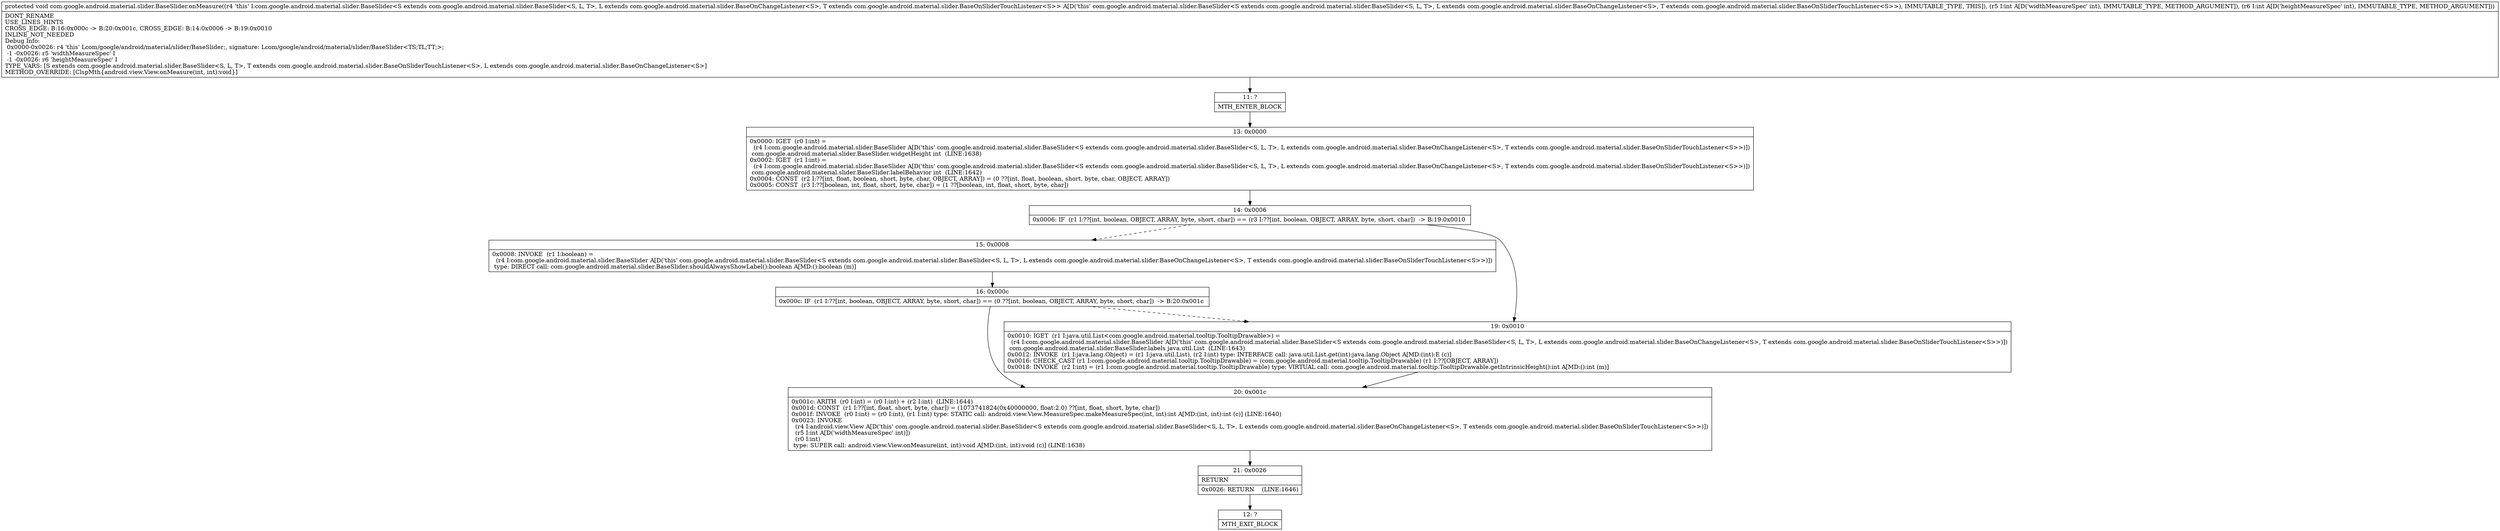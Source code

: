 digraph "CFG forcom.google.android.material.slider.BaseSlider.onMeasure(II)V" {
Node_11 [shape=record,label="{11\:\ ?|MTH_ENTER_BLOCK\l}"];
Node_13 [shape=record,label="{13\:\ 0x0000|0x0000: IGET  (r0 I:int) = \l  (r4 I:com.google.android.material.slider.BaseSlider A[D('this' com.google.android.material.slider.BaseSlider\<S extends com.google.android.material.slider.BaseSlider\<S, L, T\>, L extends com.google.android.material.slider.BaseOnChangeListener\<S\>, T extends com.google.android.material.slider.BaseOnSliderTouchListener\<S\>\>)])\l com.google.android.material.slider.BaseSlider.widgetHeight int  (LINE:1638)\l0x0002: IGET  (r1 I:int) = \l  (r4 I:com.google.android.material.slider.BaseSlider A[D('this' com.google.android.material.slider.BaseSlider\<S extends com.google.android.material.slider.BaseSlider\<S, L, T\>, L extends com.google.android.material.slider.BaseOnChangeListener\<S\>, T extends com.google.android.material.slider.BaseOnSliderTouchListener\<S\>\>)])\l com.google.android.material.slider.BaseSlider.labelBehavior int  (LINE:1642)\l0x0004: CONST  (r2 I:??[int, float, boolean, short, byte, char, OBJECT, ARRAY]) = (0 ??[int, float, boolean, short, byte, char, OBJECT, ARRAY]) \l0x0005: CONST  (r3 I:??[boolean, int, float, short, byte, char]) = (1 ??[boolean, int, float, short, byte, char]) \l}"];
Node_14 [shape=record,label="{14\:\ 0x0006|0x0006: IF  (r1 I:??[int, boolean, OBJECT, ARRAY, byte, short, char]) == (r3 I:??[int, boolean, OBJECT, ARRAY, byte, short, char])  \-\> B:19:0x0010 \l}"];
Node_15 [shape=record,label="{15\:\ 0x0008|0x0008: INVOKE  (r1 I:boolean) = \l  (r4 I:com.google.android.material.slider.BaseSlider A[D('this' com.google.android.material.slider.BaseSlider\<S extends com.google.android.material.slider.BaseSlider\<S, L, T\>, L extends com.google.android.material.slider.BaseOnChangeListener\<S\>, T extends com.google.android.material.slider.BaseOnSliderTouchListener\<S\>\>)])\l type: DIRECT call: com.google.android.material.slider.BaseSlider.shouldAlwaysShowLabel():boolean A[MD:():boolean (m)]\l}"];
Node_16 [shape=record,label="{16\:\ 0x000c|0x000c: IF  (r1 I:??[int, boolean, OBJECT, ARRAY, byte, short, char]) == (0 ??[int, boolean, OBJECT, ARRAY, byte, short, char])  \-\> B:20:0x001c \l}"];
Node_20 [shape=record,label="{20\:\ 0x001c|0x001c: ARITH  (r0 I:int) = (r0 I:int) + (r2 I:int)  (LINE:1644)\l0x001d: CONST  (r1 I:??[int, float, short, byte, char]) = (1073741824(0x40000000, float:2.0) ??[int, float, short, byte, char]) \l0x001f: INVOKE  (r0 I:int) = (r0 I:int), (r1 I:int) type: STATIC call: android.view.View.MeasureSpec.makeMeasureSpec(int, int):int A[MD:(int, int):int (c)] (LINE:1640)\l0x0023: INVOKE  \l  (r4 I:android.view.View A[D('this' com.google.android.material.slider.BaseSlider\<S extends com.google.android.material.slider.BaseSlider\<S, L, T\>, L extends com.google.android.material.slider.BaseOnChangeListener\<S\>, T extends com.google.android.material.slider.BaseOnSliderTouchListener\<S\>\>)])\l  (r5 I:int A[D('widthMeasureSpec' int)])\l  (r0 I:int)\l type: SUPER call: android.view.View.onMeasure(int, int):void A[MD:(int, int):void (c)] (LINE:1638)\l}"];
Node_21 [shape=record,label="{21\:\ 0x0026|RETURN\l|0x0026: RETURN    (LINE:1646)\l}"];
Node_12 [shape=record,label="{12\:\ ?|MTH_EXIT_BLOCK\l}"];
Node_19 [shape=record,label="{19\:\ 0x0010|0x0010: IGET  (r1 I:java.util.List\<com.google.android.material.tooltip.TooltipDrawable\>) = \l  (r4 I:com.google.android.material.slider.BaseSlider A[D('this' com.google.android.material.slider.BaseSlider\<S extends com.google.android.material.slider.BaseSlider\<S, L, T\>, L extends com.google.android.material.slider.BaseOnChangeListener\<S\>, T extends com.google.android.material.slider.BaseOnSliderTouchListener\<S\>\>)])\l com.google.android.material.slider.BaseSlider.labels java.util.List  (LINE:1643)\l0x0012: INVOKE  (r1 I:java.lang.Object) = (r1 I:java.util.List), (r2 I:int) type: INTERFACE call: java.util.List.get(int):java.lang.Object A[MD:(int):E (c)]\l0x0016: CHECK_CAST (r1 I:com.google.android.material.tooltip.TooltipDrawable) = (com.google.android.material.tooltip.TooltipDrawable) (r1 I:??[OBJECT, ARRAY]) \l0x0018: INVOKE  (r2 I:int) = (r1 I:com.google.android.material.tooltip.TooltipDrawable) type: VIRTUAL call: com.google.android.material.tooltip.TooltipDrawable.getIntrinsicHeight():int A[MD:():int (m)]\l}"];
MethodNode[shape=record,label="{protected void com.google.android.material.slider.BaseSlider.onMeasure((r4 'this' I:com.google.android.material.slider.BaseSlider\<S extends com.google.android.material.slider.BaseSlider\<S, L, T\>, L extends com.google.android.material.slider.BaseOnChangeListener\<S\>, T extends com.google.android.material.slider.BaseOnSliderTouchListener\<S\>\> A[D('this' com.google.android.material.slider.BaseSlider\<S extends com.google.android.material.slider.BaseSlider\<S, L, T\>, L extends com.google.android.material.slider.BaseOnChangeListener\<S\>, T extends com.google.android.material.slider.BaseOnSliderTouchListener\<S\>\>), IMMUTABLE_TYPE, THIS]), (r5 I:int A[D('widthMeasureSpec' int), IMMUTABLE_TYPE, METHOD_ARGUMENT]), (r6 I:int A[D('heightMeasureSpec' int), IMMUTABLE_TYPE, METHOD_ARGUMENT]))  | DONT_RENAME\lUSE_LINES_HINTS\lCROSS_EDGE: B:16:0x000c \-\> B:20:0x001c, CROSS_EDGE: B:14:0x0006 \-\> B:19:0x0010\lINLINE_NOT_NEEDED\lDebug Info:\l  0x0000\-0x0026: r4 'this' Lcom\/google\/android\/material\/slider\/BaseSlider;, signature: Lcom\/google\/android\/material\/slider\/BaseSlider\<TS;TL;TT;\>;\l  \-1 \-0x0026: r5 'widthMeasureSpec' I\l  \-1 \-0x0026: r6 'heightMeasureSpec' I\lTYPE_VARS: [S extends com.google.android.material.slider.BaseSlider\<S, L, T\>, T extends com.google.android.material.slider.BaseOnSliderTouchListener\<S\>, L extends com.google.android.material.slider.BaseOnChangeListener\<S\>]\lMETHOD_OVERRIDE: [ClspMth\{android.view.View.onMeasure(int, int):void\}]\l}"];
MethodNode -> Node_11;Node_11 -> Node_13;
Node_13 -> Node_14;
Node_14 -> Node_15[style=dashed];
Node_14 -> Node_19;
Node_15 -> Node_16;
Node_16 -> Node_19[style=dashed];
Node_16 -> Node_20;
Node_20 -> Node_21;
Node_21 -> Node_12;
Node_19 -> Node_20;
}

